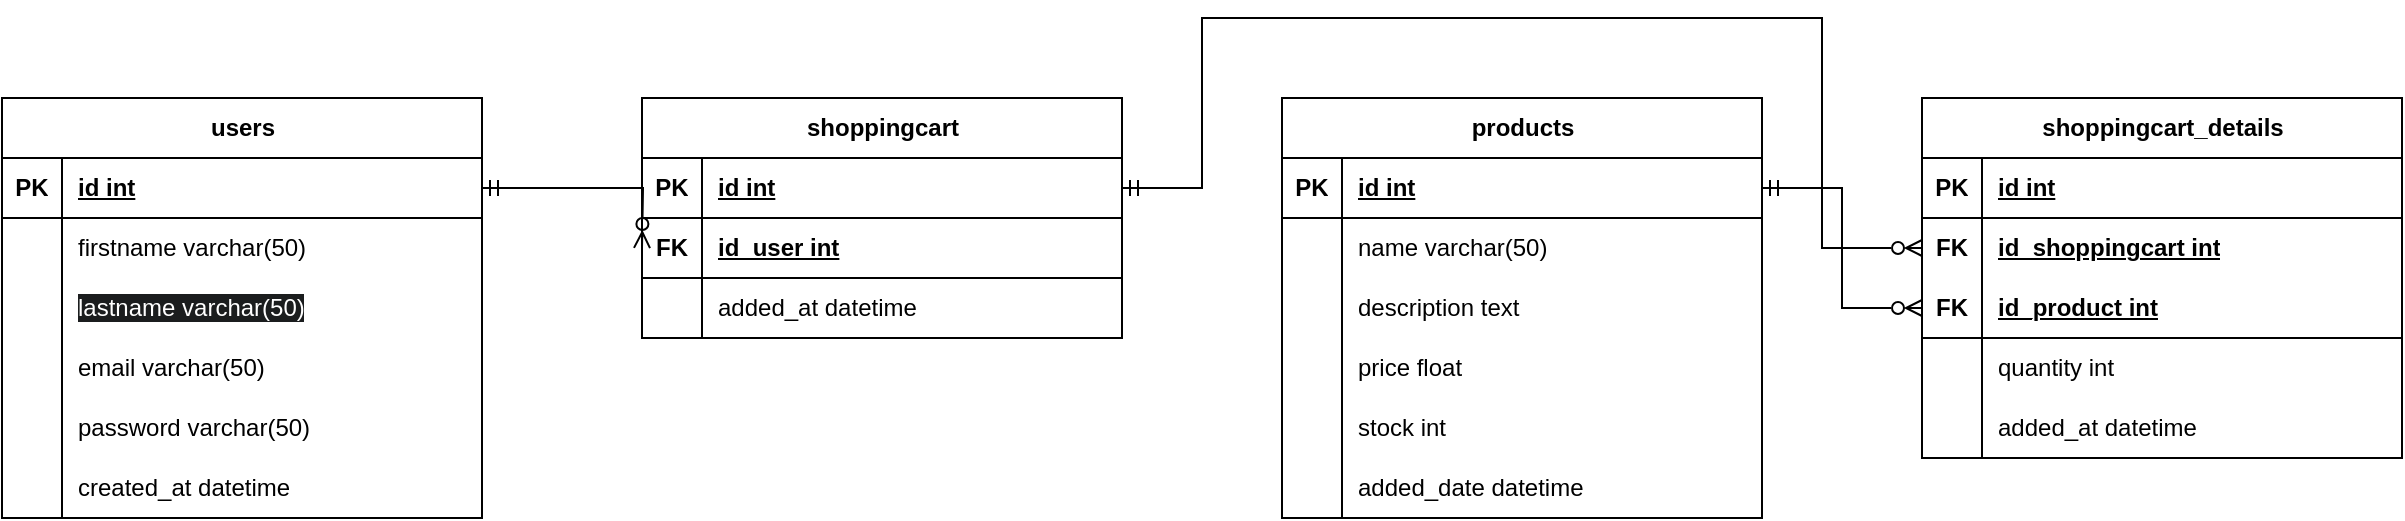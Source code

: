 <mxfile version="27.0.9">
  <diagram name="Página-1" id="XvKd9sQ1WVHcX8Q-ooOg">
    <mxGraphModel dx="800" dy="610" grid="1" gridSize="10" guides="1" tooltips="1" connect="1" arrows="1" fold="1" page="1" pageScale="1" pageWidth="827" pageHeight="1169" math="0" shadow="0">
      <root>
        <mxCell id="0" />
        <mxCell id="1" value="ERD" parent="0" />
        <mxCell id="xg0u2Wd0kGDZN0fO2P2o-1" value="users" style="shape=table;startSize=30;container=1;collapsible=1;childLayout=tableLayout;fixedRows=1;rowLines=0;fontStyle=1;align=center;resizeLast=1;html=1;" parent="1" vertex="1">
          <mxGeometry x="40" y="80" width="240" height="210" as="geometry" />
        </mxCell>
        <mxCell id="xg0u2Wd0kGDZN0fO2P2o-2" value="" style="shape=tableRow;horizontal=0;startSize=0;swimlaneHead=0;swimlaneBody=0;fillColor=none;collapsible=0;dropTarget=0;points=[[0,0.5],[1,0.5]];portConstraint=eastwest;top=0;left=0;right=0;bottom=1;" parent="xg0u2Wd0kGDZN0fO2P2o-1" vertex="1">
          <mxGeometry y="30" width="240" height="30" as="geometry" />
        </mxCell>
        <mxCell id="xg0u2Wd0kGDZN0fO2P2o-3" value="PK" style="shape=partialRectangle;connectable=0;fillColor=none;top=0;left=0;bottom=0;right=0;fontStyle=1;overflow=hidden;whiteSpace=wrap;html=1;" parent="xg0u2Wd0kGDZN0fO2P2o-2" vertex="1">
          <mxGeometry width="30" height="30" as="geometry">
            <mxRectangle width="30" height="30" as="alternateBounds" />
          </mxGeometry>
        </mxCell>
        <mxCell id="xg0u2Wd0kGDZN0fO2P2o-4" value="id int" style="shape=partialRectangle;connectable=0;fillColor=none;top=0;left=0;bottom=0;right=0;align=left;spacingLeft=6;fontStyle=5;overflow=hidden;whiteSpace=wrap;html=1;" parent="xg0u2Wd0kGDZN0fO2P2o-2" vertex="1">
          <mxGeometry x="30" width="210" height="30" as="geometry">
            <mxRectangle width="210" height="30" as="alternateBounds" />
          </mxGeometry>
        </mxCell>
        <mxCell id="xg0u2Wd0kGDZN0fO2P2o-11" value="" style="shape=tableRow;horizontal=0;startSize=0;swimlaneHead=0;swimlaneBody=0;fillColor=none;collapsible=0;dropTarget=0;points=[[0,0.5],[1,0.5]];portConstraint=eastwest;top=0;left=0;right=0;bottom=0;" parent="xg0u2Wd0kGDZN0fO2P2o-1" vertex="1">
          <mxGeometry y="60" width="240" height="30" as="geometry" />
        </mxCell>
        <mxCell id="xg0u2Wd0kGDZN0fO2P2o-12" value="" style="shape=partialRectangle;connectable=0;fillColor=none;top=0;left=0;bottom=0;right=0;editable=1;overflow=hidden;whiteSpace=wrap;html=1;" parent="xg0u2Wd0kGDZN0fO2P2o-11" vertex="1">
          <mxGeometry width="30" height="30" as="geometry">
            <mxRectangle width="30" height="30" as="alternateBounds" />
          </mxGeometry>
        </mxCell>
        <mxCell id="xg0u2Wd0kGDZN0fO2P2o-13" value="firstname varchar(50)" style="shape=partialRectangle;connectable=0;fillColor=none;top=0;left=0;bottom=0;right=0;align=left;spacingLeft=6;overflow=hidden;whiteSpace=wrap;html=1;" parent="xg0u2Wd0kGDZN0fO2P2o-11" vertex="1">
          <mxGeometry x="30" width="210" height="30" as="geometry">
            <mxRectangle width="210" height="30" as="alternateBounds" />
          </mxGeometry>
        </mxCell>
        <mxCell id="xg0u2Wd0kGDZN0fO2P2o-14" value="" style="shape=tableRow;horizontal=0;startSize=0;swimlaneHead=0;swimlaneBody=0;fillColor=none;collapsible=0;dropTarget=0;points=[[0,0.5],[1,0.5]];portConstraint=eastwest;top=0;left=0;right=0;bottom=0;" parent="xg0u2Wd0kGDZN0fO2P2o-1" vertex="1">
          <mxGeometry y="90" width="240" height="30" as="geometry" />
        </mxCell>
        <mxCell id="xg0u2Wd0kGDZN0fO2P2o-15" value="" style="shape=partialRectangle;connectable=0;fillColor=none;top=0;left=0;bottom=0;right=0;editable=1;overflow=hidden;whiteSpace=wrap;html=1;" parent="xg0u2Wd0kGDZN0fO2P2o-14" vertex="1">
          <mxGeometry width="30" height="30" as="geometry">
            <mxRectangle width="30" height="30" as="alternateBounds" />
          </mxGeometry>
        </mxCell>
        <mxCell id="xg0u2Wd0kGDZN0fO2P2o-16" value="&lt;span style=&quot;color: rgb(255, 255, 255); font-family: Helvetica; font-size: 12px; font-style: normal; font-variant-ligatures: normal; font-variant-caps: normal; font-weight: 400; letter-spacing: normal; orphans: 2; text-align: left; text-indent: 0px; text-transform: none; widows: 2; word-spacing: 0px; -webkit-text-stroke-width: 0px; white-space: normal; background-color: rgb(27, 29, 30); text-decoration-thickness: initial; text-decoration-style: initial; text-decoration-color: initial; display: inline !important; float: none;&quot;&gt;lastname varchar(50)&lt;/span&gt;" style="shape=partialRectangle;connectable=0;fillColor=none;top=0;left=0;bottom=0;right=0;align=left;spacingLeft=6;overflow=hidden;whiteSpace=wrap;html=1;" parent="xg0u2Wd0kGDZN0fO2P2o-14" vertex="1">
          <mxGeometry x="30" width="210" height="30" as="geometry">
            <mxRectangle width="210" height="30" as="alternateBounds" />
          </mxGeometry>
        </mxCell>
        <mxCell id="xg0u2Wd0kGDZN0fO2P2o-17" value="" style="shape=tableRow;horizontal=0;startSize=0;swimlaneHead=0;swimlaneBody=0;fillColor=none;collapsible=0;dropTarget=0;points=[[0,0.5],[1,0.5]];portConstraint=eastwest;top=0;left=0;right=0;bottom=0;" parent="xg0u2Wd0kGDZN0fO2P2o-1" vertex="1">
          <mxGeometry y="120" width="240" height="30" as="geometry" />
        </mxCell>
        <mxCell id="xg0u2Wd0kGDZN0fO2P2o-18" value="" style="shape=partialRectangle;connectable=0;fillColor=none;top=0;left=0;bottom=0;right=0;editable=1;overflow=hidden;whiteSpace=wrap;html=1;" parent="xg0u2Wd0kGDZN0fO2P2o-17" vertex="1">
          <mxGeometry width="30" height="30" as="geometry">
            <mxRectangle width="30" height="30" as="alternateBounds" />
          </mxGeometry>
        </mxCell>
        <mxCell id="xg0u2Wd0kGDZN0fO2P2o-19" value="email varchar(50)" style="shape=partialRectangle;connectable=0;fillColor=none;top=0;left=0;bottom=0;right=0;align=left;spacingLeft=6;overflow=hidden;whiteSpace=wrap;html=1;" parent="xg0u2Wd0kGDZN0fO2P2o-17" vertex="1">
          <mxGeometry x="30" width="210" height="30" as="geometry">
            <mxRectangle width="210" height="30" as="alternateBounds" />
          </mxGeometry>
        </mxCell>
        <mxCell id="xg0u2Wd0kGDZN0fO2P2o-83" value="" style="shape=tableRow;horizontal=0;startSize=0;swimlaneHead=0;swimlaneBody=0;fillColor=none;collapsible=0;dropTarget=0;points=[[0,0.5],[1,0.5]];portConstraint=eastwest;top=0;left=0;right=0;bottom=0;" parent="xg0u2Wd0kGDZN0fO2P2o-1" vertex="1">
          <mxGeometry y="150" width="240" height="30" as="geometry" />
        </mxCell>
        <mxCell id="xg0u2Wd0kGDZN0fO2P2o-84" value="" style="shape=partialRectangle;connectable=0;fillColor=none;top=0;left=0;bottom=0;right=0;editable=1;overflow=hidden;whiteSpace=wrap;html=1;" parent="xg0u2Wd0kGDZN0fO2P2o-83" vertex="1">
          <mxGeometry width="30" height="30" as="geometry">
            <mxRectangle width="30" height="30" as="alternateBounds" />
          </mxGeometry>
        </mxCell>
        <mxCell id="xg0u2Wd0kGDZN0fO2P2o-85" value="password varchar(50)" style="shape=partialRectangle;connectable=0;fillColor=none;top=0;left=0;bottom=0;right=0;align=left;spacingLeft=6;overflow=hidden;whiteSpace=wrap;html=1;" parent="xg0u2Wd0kGDZN0fO2P2o-83" vertex="1">
          <mxGeometry x="30" width="210" height="30" as="geometry">
            <mxRectangle width="210" height="30" as="alternateBounds" />
          </mxGeometry>
        </mxCell>
        <mxCell id="xg0u2Wd0kGDZN0fO2P2o-86" value="" style="shape=tableRow;horizontal=0;startSize=0;swimlaneHead=0;swimlaneBody=0;fillColor=none;collapsible=0;dropTarget=0;points=[[0,0.5],[1,0.5]];portConstraint=eastwest;top=0;left=0;right=0;bottom=0;" parent="xg0u2Wd0kGDZN0fO2P2o-1" vertex="1">
          <mxGeometry y="180" width="240" height="30" as="geometry" />
        </mxCell>
        <mxCell id="xg0u2Wd0kGDZN0fO2P2o-87" value="" style="shape=partialRectangle;connectable=0;fillColor=none;top=0;left=0;bottom=0;right=0;editable=1;overflow=hidden;whiteSpace=wrap;html=1;" parent="xg0u2Wd0kGDZN0fO2P2o-86" vertex="1">
          <mxGeometry width="30" height="30" as="geometry">
            <mxRectangle width="30" height="30" as="alternateBounds" />
          </mxGeometry>
        </mxCell>
        <mxCell id="xg0u2Wd0kGDZN0fO2P2o-88" value="created_at datetime" style="shape=partialRectangle;connectable=0;fillColor=none;top=0;left=0;bottom=0;right=0;align=left;spacingLeft=6;overflow=hidden;whiteSpace=wrap;html=1;" parent="xg0u2Wd0kGDZN0fO2P2o-86" vertex="1">
          <mxGeometry x="30" width="210" height="30" as="geometry">
            <mxRectangle width="210" height="30" as="alternateBounds" />
          </mxGeometry>
        </mxCell>
        <mxCell id="xg0u2Wd0kGDZN0fO2P2o-23" value="products" style="shape=table;startSize=30;container=1;collapsible=1;childLayout=tableLayout;fixedRows=1;rowLines=0;fontStyle=1;align=center;resizeLast=1;html=1;" parent="1" vertex="1">
          <mxGeometry x="680" y="80" width="240" height="210" as="geometry" />
        </mxCell>
        <mxCell id="xg0u2Wd0kGDZN0fO2P2o-24" value="" style="shape=tableRow;horizontal=0;startSize=0;swimlaneHead=0;swimlaneBody=0;fillColor=none;collapsible=0;dropTarget=0;points=[[0,0.5],[1,0.5]];portConstraint=eastwest;top=0;left=0;right=0;bottom=1;" parent="xg0u2Wd0kGDZN0fO2P2o-23" vertex="1">
          <mxGeometry y="30" width="240" height="30" as="geometry" />
        </mxCell>
        <mxCell id="xg0u2Wd0kGDZN0fO2P2o-25" value="PK" style="shape=partialRectangle;connectable=0;fillColor=none;top=0;left=0;bottom=0;right=0;fontStyle=1;overflow=hidden;whiteSpace=wrap;html=1;" parent="xg0u2Wd0kGDZN0fO2P2o-24" vertex="1">
          <mxGeometry width="30" height="30" as="geometry">
            <mxRectangle width="30" height="30" as="alternateBounds" />
          </mxGeometry>
        </mxCell>
        <mxCell id="xg0u2Wd0kGDZN0fO2P2o-26" value="id int" style="shape=partialRectangle;connectable=0;fillColor=none;top=0;left=0;bottom=0;right=0;align=left;spacingLeft=6;fontStyle=5;overflow=hidden;whiteSpace=wrap;html=1;" parent="xg0u2Wd0kGDZN0fO2P2o-24" vertex="1">
          <mxGeometry x="30" width="210" height="30" as="geometry">
            <mxRectangle width="210" height="30" as="alternateBounds" />
          </mxGeometry>
        </mxCell>
        <mxCell id="xg0u2Wd0kGDZN0fO2P2o-33" value="" style="shape=tableRow;horizontal=0;startSize=0;swimlaneHead=0;swimlaneBody=0;fillColor=none;collapsible=0;dropTarget=0;points=[[0,0.5],[1,0.5]];portConstraint=eastwest;top=0;left=0;right=0;bottom=0;" parent="xg0u2Wd0kGDZN0fO2P2o-23" vertex="1">
          <mxGeometry y="60" width="240" height="30" as="geometry" />
        </mxCell>
        <mxCell id="xg0u2Wd0kGDZN0fO2P2o-34" value="" style="shape=partialRectangle;connectable=0;fillColor=none;top=0;left=0;bottom=0;right=0;editable=1;overflow=hidden;whiteSpace=wrap;html=1;" parent="xg0u2Wd0kGDZN0fO2P2o-33" vertex="1">
          <mxGeometry width="30" height="30" as="geometry">
            <mxRectangle width="30" height="30" as="alternateBounds" />
          </mxGeometry>
        </mxCell>
        <mxCell id="xg0u2Wd0kGDZN0fO2P2o-35" value="name varchar(50)" style="shape=partialRectangle;connectable=0;fillColor=none;top=0;left=0;bottom=0;right=0;align=left;spacingLeft=6;overflow=hidden;whiteSpace=wrap;html=1;" parent="xg0u2Wd0kGDZN0fO2P2o-33" vertex="1">
          <mxGeometry x="30" width="210" height="30" as="geometry">
            <mxRectangle width="210" height="30" as="alternateBounds" />
          </mxGeometry>
        </mxCell>
        <mxCell id="xg0u2Wd0kGDZN0fO2P2o-36" value="" style="shape=tableRow;horizontal=0;startSize=0;swimlaneHead=0;swimlaneBody=0;fillColor=none;collapsible=0;dropTarget=0;points=[[0,0.5],[1,0.5]];portConstraint=eastwest;top=0;left=0;right=0;bottom=0;" parent="xg0u2Wd0kGDZN0fO2P2o-23" vertex="1">
          <mxGeometry y="90" width="240" height="30" as="geometry" />
        </mxCell>
        <mxCell id="xg0u2Wd0kGDZN0fO2P2o-37" value="" style="shape=partialRectangle;connectable=0;fillColor=none;top=0;left=0;bottom=0;right=0;editable=1;overflow=hidden;whiteSpace=wrap;html=1;" parent="xg0u2Wd0kGDZN0fO2P2o-36" vertex="1">
          <mxGeometry width="30" height="30" as="geometry">
            <mxRectangle width="30" height="30" as="alternateBounds" />
          </mxGeometry>
        </mxCell>
        <mxCell id="xg0u2Wd0kGDZN0fO2P2o-38" value="description text" style="shape=partialRectangle;connectable=0;fillColor=none;top=0;left=0;bottom=0;right=0;align=left;spacingLeft=6;overflow=hidden;whiteSpace=wrap;html=1;" parent="xg0u2Wd0kGDZN0fO2P2o-36" vertex="1">
          <mxGeometry x="30" width="210" height="30" as="geometry">
            <mxRectangle width="210" height="30" as="alternateBounds" />
          </mxGeometry>
        </mxCell>
        <mxCell id="xg0u2Wd0kGDZN0fO2P2o-39" value="" style="shape=tableRow;horizontal=0;startSize=0;swimlaneHead=0;swimlaneBody=0;fillColor=none;collapsible=0;dropTarget=0;points=[[0,0.5],[1,0.5]];portConstraint=eastwest;top=0;left=0;right=0;bottom=0;" parent="xg0u2Wd0kGDZN0fO2P2o-23" vertex="1">
          <mxGeometry y="120" width="240" height="30" as="geometry" />
        </mxCell>
        <mxCell id="xg0u2Wd0kGDZN0fO2P2o-40" value="" style="shape=partialRectangle;connectable=0;fillColor=none;top=0;left=0;bottom=0;right=0;editable=1;overflow=hidden;whiteSpace=wrap;html=1;" parent="xg0u2Wd0kGDZN0fO2P2o-39" vertex="1">
          <mxGeometry width="30" height="30" as="geometry">
            <mxRectangle width="30" height="30" as="alternateBounds" />
          </mxGeometry>
        </mxCell>
        <mxCell id="xg0u2Wd0kGDZN0fO2P2o-41" value="price float" style="shape=partialRectangle;connectable=0;fillColor=none;top=0;left=0;bottom=0;right=0;align=left;spacingLeft=6;overflow=hidden;whiteSpace=wrap;html=1;" parent="xg0u2Wd0kGDZN0fO2P2o-39" vertex="1">
          <mxGeometry x="30" width="210" height="30" as="geometry">
            <mxRectangle width="210" height="30" as="alternateBounds" />
          </mxGeometry>
        </mxCell>
        <mxCell id="xg0u2Wd0kGDZN0fO2P2o-89" value="" style="shape=tableRow;horizontal=0;startSize=0;swimlaneHead=0;swimlaneBody=0;fillColor=none;collapsible=0;dropTarget=0;points=[[0,0.5],[1,0.5]];portConstraint=eastwest;top=0;left=0;right=0;bottom=0;" parent="xg0u2Wd0kGDZN0fO2P2o-23" vertex="1">
          <mxGeometry y="150" width="240" height="30" as="geometry" />
        </mxCell>
        <mxCell id="xg0u2Wd0kGDZN0fO2P2o-90" value="" style="shape=partialRectangle;connectable=0;fillColor=none;top=0;left=0;bottom=0;right=0;editable=1;overflow=hidden;whiteSpace=wrap;html=1;" parent="xg0u2Wd0kGDZN0fO2P2o-89" vertex="1">
          <mxGeometry width="30" height="30" as="geometry">
            <mxRectangle width="30" height="30" as="alternateBounds" />
          </mxGeometry>
        </mxCell>
        <mxCell id="xg0u2Wd0kGDZN0fO2P2o-91" value="stock int" style="shape=partialRectangle;connectable=0;fillColor=none;top=0;left=0;bottom=0;right=0;align=left;spacingLeft=6;overflow=hidden;whiteSpace=wrap;html=1;" parent="xg0u2Wd0kGDZN0fO2P2o-89" vertex="1">
          <mxGeometry x="30" width="210" height="30" as="geometry">
            <mxRectangle width="210" height="30" as="alternateBounds" />
          </mxGeometry>
        </mxCell>
        <mxCell id="xg0u2Wd0kGDZN0fO2P2o-92" value="" style="shape=tableRow;horizontal=0;startSize=0;swimlaneHead=0;swimlaneBody=0;fillColor=none;collapsible=0;dropTarget=0;points=[[0,0.5],[1,0.5]];portConstraint=eastwest;top=0;left=0;right=0;bottom=0;" parent="xg0u2Wd0kGDZN0fO2P2o-23" vertex="1">
          <mxGeometry y="180" width="240" height="30" as="geometry" />
        </mxCell>
        <mxCell id="xg0u2Wd0kGDZN0fO2P2o-93" value="" style="shape=partialRectangle;connectable=0;fillColor=none;top=0;left=0;bottom=0;right=0;editable=1;overflow=hidden;whiteSpace=wrap;html=1;" parent="xg0u2Wd0kGDZN0fO2P2o-92" vertex="1">
          <mxGeometry width="30" height="30" as="geometry">
            <mxRectangle width="30" height="30" as="alternateBounds" />
          </mxGeometry>
        </mxCell>
        <mxCell id="xg0u2Wd0kGDZN0fO2P2o-94" value="added_date datetime" style="shape=partialRectangle;connectable=0;fillColor=none;top=0;left=0;bottom=0;right=0;align=left;spacingLeft=6;overflow=hidden;whiteSpace=wrap;html=1;" parent="xg0u2Wd0kGDZN0fO2P2o-92" vertex="1">
          <mxGeometry x="30" width="210" height="30" as="geometry">
            <mxRectangle width="210" height="30" as="alternateBounds" />
          </mxGeometry>
        </mxCell>
        <mxCell id="xg0u2Wd0kGDZN0fO2P2o-43" value="shoppingcart" style="shape=table;startSize=30;container=1;collapsible=1;childLayout=tableLayout;fixedRows=1;rowLines=0;fontStyle=1;align=center;resizeLast=1;html=1;" parent="1" vertex="1">
          <mxGeometry x="360" y="80" width="240" height="120" as="geometry" />
        </mxCell>
        <mxCell id="xg0u2Wd0kGDZN0fO2P2o-44" value="" style="shape=tableRow;horizontal=0;startSize=0;swimlaneHead=0;swimlaneBody=0;fillColor=none;collapsible=0;dropTarget=0;points=[[0,0.5],[1,0.5]];portConstraint=eastwest;top=0;left=0;right=0;bottom=1;" parent="xg0u2Wd0kGDZN0fO2P2o-43" vertex="1">
          <mxGeometry y="30" width="240" height="30" as="geometry" />
        </mxCell>
        <mxCell id="xg0u2Wd0kGDZN0fO2P2o-45" value="PK" style="shape=partialRectangle;connectable=0;fillColor=none;top=0;left=0;bottom=0;right=0;fontStyle=1;overflow=hidden;whiteSpace=wrap;html=1;" parent="xg0u2Wd0kGDZN0fO2P2o-44" vertex="1">
          <mxGeometry width="30" height="30" as="geometry">
            <mxRectangle width="30" height="30" as="alternateBounds" />
          </mxGeometry>
        </mxCell>
        <mxCell id="xg0u2Wd0kGDZN0fO2P2o-46" value="id int" style="shape=partialRectangle;connectable=0;fillColor=none;top=0;left=0;bottom=0;right=0;align=left;spacingLeft=6;fontStyle=5;overflow=hidden;whiteSpace=wrap;html=1;" parent="xg0u2Wd0kGDZN0fO2P2o-44" vertex="1">
          <mxGeometry x="30" width="210" height="30" as="geometry">
            <mxRectangle width="210" height="30" as="alternateBounds" />
          </mxGeometry>
        </mxCell>
        <mxCell id="WKLqrGoEtw2j43Z6oGWA-1" value="" style="shape=tableRow;horizontal=0;startSize=0;swimlaneHead=0;swimlaneBody=0;fillColor=none;collapsible=0;dropTarget=0;points=[[0,0.5],[1,0.5]];portConstraint=eastwest;top=0;left=0;right=0;bottom=1;" vertex="1" parent="xg0u2Wd0kGDZN0fO2P2o-43">
          <mxGeometry y="60" width="240" height="30" as="geometry" />
        </mxCell>
        <mxCell id="WKLqrGoEtw2j43Z6oGWA-2" value="FK" style="shape=partialRectangle;connectable=0;fillColor=none;top=0;left=0;bottom=0;right=0;fontStyle=1;overflow=hidden;whiteSpace=wrap;html=1;" vertex="1" parent="WKLqrGoEtw2j43Z6oGWA-1">
          <mxGeometry width="30" height="30" as="geometry">
            <mxRectangle width="30" height="30" as="alternateBounds" />
          </mxGeometry>
        </mxCell>
        <mxCell id="WKLqrGoEtw2j43Z6oGWA-3" value="id_user int" style="shape=partialRectangle;connectable=0;fillColor=none;top=0;left=0;bottom=0;right=0;align=left;spacingLeft=6;fontStyle=5;overflow=hidden;whiteSpace=wrap;html=1;" vertex="1" parent="WKLqrGoEtw2j43Z6oGWA-1">
          <mxGeometry x="30" width="210" height="30" as="geometry">
            <mxRectangle width="210" height="30" as="alternateBounds" />
          </mxGeometry>
        </mxCell>
        <mxCell id="xg0u2Wd0kGDZN0fO2P2o-59" value="" style="shape=tableRow;horizontal=0;startSize=0;swimlaneHead=0;swimlaneBody=0;fillColor=none;collapsible=0;dropTarget=0;points=[[0,0.5],[1,0.5]];portConstraint=eastwest;top=0;left=0;right=0;bottom=0;" parent="xg0u2Wd0kGDZN0fO2P2o-43" vertex="1">
          <mxGeometry y="90" width="240" height="30" as="geometry" />
        </mxCell>
        <mxCell id="xg0u2Wd0kGDZN0fO2P2o-60" value="" style="shape=partialRectangle;connectable=0;fillColor=none;top=0;left=0;bottom=0;right=0;editable=1;overflow=hidden;whiteSpace=wrap;html=1;" parent="xg0u2Wd0kGDZN0fO2P2o-59" vertex="1">
          <mxGeometry width="30" height="30" as="geometry">
            <mxRectangle width="30" height="30" as="alternateBounds" />
          </mxGeometry>
        </mxCell>
        <mxCell id="xg0u2Wd0kGDZN0fO2P2o-61" value="added_at datetime" style="shape=partialRectangle;connectable=0;fillColor=none;top=0;left=0;bottom=0;right=0;align=left;spacingLeft=6;overflow=hidden;whiteSpace=wrap;html=1;" parent="xg0u2Wd0kGDZN0fO2P2o-59" vertex="1">
          <mxGeometry x="30" width="210" height="30" as="geometry">
            <mxRectangle width="210" height="30" as="alternateBounds" />
          </mxGeometry>
        </mxCell>
        <mxCell id="xg0u2Wd0kGDZN0fO2P2o-63" value="shoppingcart_details" style="shape=table;startSize=30;container=1;collapsible=1;childLayout=tableLayout;fixedRows=1;rowLines=0;fontStyle=1;align=center;resizeLast=1;html=1;" parent="1" vertex="1">
          <mxGeometry x="1000" y="80" width="240" height="180" as="geometry" />
        </mxCell>
        <mxCell id="xg0u2Wd0kGDZN0fO2P2o-64" value="" style="shape=tableRow;horizontal=0;startSize=0;swimlaneHead=0;swimlaneBody=0;fillColor=none;collapsible=0;dropTarget=0;points=[[0,0.5],[1,0.5]];portConstraint=eastwest;top=0;left=0;right=0;bottom=1;" parent="xg0u2Wd0kGDZN0fO2P2o-63" vertex="1">
          <mxGeometry y="30" width="240" height="30" as="geometry" />
        </mxCell>
        <mxCell id="xg0u2Wd0kGDZN0fO2P2o-65" value="PK" style="shape=partialRectangle;connectable=0;fillColor=none;top=0;left=0;bottom=0;right=0;fontStyle=1;overflow=hidden;whiteSpace=wrap;html=1;" parent="xg0u2Wd0kGDZN0fO2P2o-64" vertex="1">
          <mxGeometry width="30" height="30" as="geometry">
            <mxRectangle width="30" height="30" as="alternateBounds" />
          </mxGeometry>
        </mxCell>
        <mxCell id="xg0u2Wd0kGDZN0fO2P2o-66" value="id int" style="shape=partialRectangle;connectable=0;fillColor=none;top=0;left=0;bottom=0;right=0;align=left;spacingLeft=6;fontStyle=5;overflow=hidden;whiteSpace=wrap;html=1;" parent="xg0u2Wd0kGDZN0fO2P2o-64" vertex="1">
          <mxGeometry x="30" width="210" height="30" as="geometry">
            <mxRectangle width="210" height="30" as="alternateBounds" />
          </mxGeometry>
        </mxCell>
        <mxCell id="xg0u2Wd0kGDZN0fO2P2o-67" value="" style="shape=tableRow;horizontal=0;startSize=0;swimlaneHead=0;swimlaneBody=0;fillColor=none;collapsible=0;dropTarget=0;points=[[0,0.5],[1,0.5]];portConstraint=eastwest;top=0;left=0;right=0;bottom=0;" parent="xg0u2Wd0kGDZN0fO2P2o-63" vertex="1">
          <mxGeometry y="60" width="240" height="30" as="geometry" />
        </mxCell>
        <mxCell id="xg0u2Wd0kGDZN0fO2P2o-68" value="FK" style="shape=partialRectangle;connectable=0;fillColor=none;top=0;left=0;bottom=0;right=0;editable=1;overflow=hidden;whiteSpace=wrap;html=1;fontStyle=1" parent="xg0u2Wd0kGDZN0fO2P2o-67" vertex="1">
          <mxGeometry width="30" height="30" as="geometry">
            <mxRectangle width="30" height="30" as="alternateBounds" />
          </mxGeometry>
        </mxCell>
        <mxCell id="xg0u2Wd0kGDZN0fO2P2o-69" value="&lt;span style=&quot;font-weight: 700; text-decoration-line: underline;&quot;&gt;id_shoppingcart int&lt;/span&gt;" style="shape=partialRectangle;connectable=0;fillColor=none;top=0;left=0;bottom=0;right=0;align=left;spacingLeft=6;overflow=hidden;whiteSpace=wrap;html=1;" parent="xg0u2Wd0kGDZN0fO2P2o-67" vertex="1">
          <mxGeometry x="30" width="210" height="30" as="geometry">
            <mxRectangle width="210" height="30" as="alternateBounds" />
          </mxGeometry>
        </mxCell>
        <mxCell id="xg0u2Wd0kGDZN0fO2P2o-70" value="" style="shape=tableRow;horizontal=0;startSize=0;swimlaneHead=0;swimlaneBody=0;fillColor=none;collapsible=0;dropTarget=0;points=[[0,0.5],[1,0.5]];portConstraint=eastwest;top=0;left=0;right=0;bottom=1;" parent="xg0u2Wd0kGDZN0fO2P2o-63" vertex="1">
          <mxGeometry y="90" width="240" height="30" as="geometry" />
        </mxCell>
        <mxCell id="xg0u2Wd0kGDZN0fO2P2o-71" value="FK" style="shape=partialRectangle;connectable=0;fillColor=none;top=0;left=0;bottom=0;right=0;fontStyle=1;overflow=hidden;whiteSpace=wrap;html=1;" parent="xg0u2Wd0kGDZN0fO2P2o-70" vertex="1">
          <mxGeometry width="30" height="30" as="geometry">
            <mxRectangle width="30" height="30" as="alternateBounds" />
          </mxGeometry>
        </mxCell>
        <mxCell id="xg0u2Wd0kGDZN0fO2P2o-72" value="id_product int" style="shape=partialRectangle;connectable=0;fillColor=none;top=0;left=0;bottom=0;right=0;align=left;spacingLeft=6;fontStyle=5;overflow=hidden;whiteSpace=wrap;html=1;" parent="xg0u2Wd0kGDZN0fO2P2o-70" vertex="1">
          <mxGeometry x="30" width="210" height="30" as="geometry">
            <mxRectangle width="210" height="30" as="alternateBounds" />
          </mxGeometry>
        </mxCell>
        <mxCell id="xg0u2Wd0kGDZN0fO2P2o-73" value="" style="shape=tableRow;horizontal=0;startSize=0;swimlaneHead=0;swimlaneBody=0;fillColor=none;collapsible=0;dropTarget=0;points=[[0,0.5],[1,0.5]];portConstraint=eastwest;top=0;left=0;right=0;bottom=0;" parent="xg0u2Wd0kGDZN0fO2P2o-63" vertex="1">
          <mxGeometry y="120" width="240" height="30" as="geometry" />
        </mxCell>
        <mxCell id="xg0u2Wd0kGDZN0fO2P2o-74" value="" style="shape=partialRectangle;connectable=0;fillColor=none;top=0;left=0;bottom=0;right=0;editable=1;overflow=hidden;whiteSpace=wrap;html=1;" parent="xg0u2Wd0kGDZN0fO2P2o-73" vertex="1">
          <mxGeometry width="30" height="30" as="geometry">
            <mxRectangle width="30" height="30" as="alternateBounds" />
          </mxGeometry>
        </mxCell>
        <mxCell id="xg0u2Wd0kGDZN0fO2P2o-75" value="quantity int" style="shape=partialRectangle;connectable=0;fillColor=none;top=0;left=0;bottom=0;right=0;align=left;spacingLeft=6;overflow=hidden;whiteSpace=wrap;html=1;" parent="xg0u2Wd0kGDZN0fO2P2o-73" vertex="1">
          <mxGeometry x="30" width="210" height="30" as="geometry">
            <mxRectangle width="210" height="30" as="alternateBounds" />
          </mxGeometry>
        </mxCell>
        <mxCell id="xg0u2Wd0kGDZN0fO2P2o-79" value="" style="shape=tableRow;horizontal=0;startSize=0;swimlaneHead=0;swimlaneBody=0;fillColor=none;collapsible=0;dropTarget=0;points=[[0,0.5],[1,0.5]];portConstraint=eastwest;top=0;left=0;right=0;bottom=0;" parent="xg0u2Wd0kGDZN0fO2P2o-63" vertex="1">
          <mxGeometry y="150" width="240" height="30" as="geometry" />
        </mxCell>
        <mxCell id="xg0u2Wd0kGDZN0fO2P2o-80" value="" style="shape=partialRectangle;connectable=0;fillColor=none;top=0;left=0;bottom=0;right=0;editable=1;overflow=hidden;whiteSpace=wrap;html=1;" parent="xg0u2Wd0kGDZN0fO2P2o-79" vertex="1">
          <mxGeometry width="30" height="30" as="geometry">
            <mxRectangle width="30" height="30" as="alternateBounds" />
          </mxGeometry>
        </mxCell>
        <mxCell id="xg0u2Wd0kGDZN0fO2P2o-81" value="added_at datetime" style="shape=partialRectangle;connectable=0;fillColor=none;top=0;left=0;bottom=0;right=0;align=left;spacingLeft=6;overflow=hidden;whiteSpace=wrap;html=1;" parent="xg0u2Wd0kGDZN0fO2P2o-79" vertex="1">
          <mxGeometry x="30" width="210" height="30" as="geometry">
            <mxRectangle width="210" height="30" as="alternateBounds" />
          </mxGeometry>
        </mxCell>
        <mxCell id="xg0u2Wd0kGDZN0fO2P2o-95" style="edgeStyle=orthogonalEdgeStyle;rounded=0;orthogonalLoop=1;jettySize=auto;html=1;entryX=1;entryY=0.5;entryDx=0;entryDy=0;endArrow=ERmandOne;endFill=0;startArrow=ERzeroToMany;startFill=0;" parent="1" source="xg0u2Wd0kGDZN0fO2P2o-67" target="xg0u2Wd0kGDZN0fO2P2o-44" edge="1">
          <mxGeometry relative="1" as="geometry">
            <Array as="points">
              <mxPoint x="950" y="155" />
              <mxPoint x="950" y="40" />
              <mxPoint x="640" y="40" />
              <mxPoint x="640" y="125" />
            </Array>
          </mxGeometry>
        </mxCell>
        <mxCell id="xg0u2Wd0kGDZN0fO2P2o-96" style="edgeStyle=orthogonalEdgeStyle;rounded=0;orthogonalLoop=1;jettySize=auto;html=1;entryX=1;entryY=0.5;entryDx=0;entryDy=0;endArrow=ERmandOne;endFill=0;startArrow=ERzeroToMany;startFill=0;" parent="1" source="xg0u2Wd0kGDZN0fO2P2o-70" target="xg0u2Wd0kGDZN0fO2P2o-24" edge="1">
          <mxGeometry relative="1" as="geometry" />
        </mxCell>
        <mxCell id="xg0u2Wd0kGDZN0fO2P2o-98" style="edgeStyle=orthogonalEdgeStyle;rounded=0;orthogonalLoop=1;jettySize=auto;html=1;entryX=1;entryY=0.5;entryDx=0;entryDy=0;endArrow=ERmandOne;endFill=0;startArrow=ERzeroToMany;startFill=0;" parent="1" target="xg0u2Wd0kGDZN0fO2P2o-2" edge="1">
          <mxGeometry relative="1" as="geometry">
            <mxPoint x="360" y="155" as="sourcePoint" />
          </mxGeometry>
        </mxCell>
      </root>
    </mxGraphModel>
  </diagram>
</mxfile>
